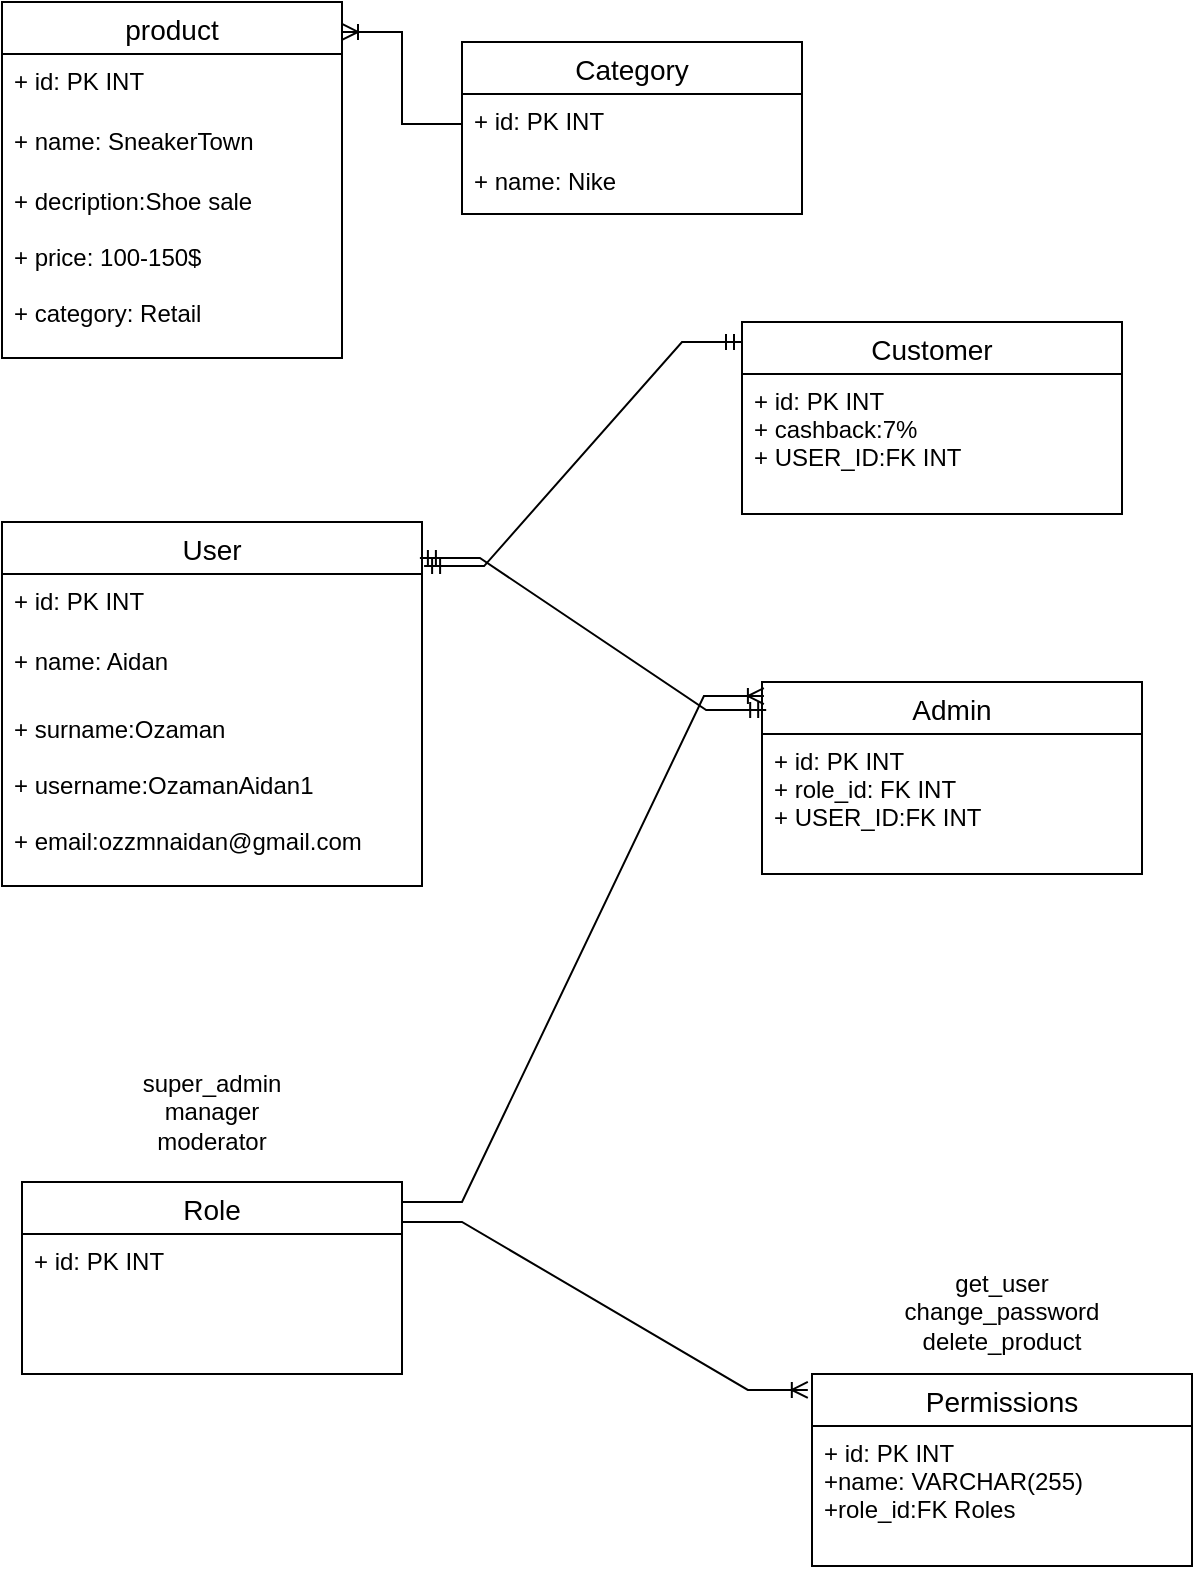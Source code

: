 <mxfile version="20.8.16" type="device"><diagram id="R2lEEEUBdFMjLlhIrx00" name="Page-1"><mxGraphModel dx="880" dy="484" grid="1" gridSize="10" guides="1" tooltips="1" connect="1" arrows="1" fold="1" page="1" pageScale="1" pageWidth="850" pageHeight="1100" math="0" shadow="0" extFonts="Permanent Marker^https://fonts.googleapis.com/css?family=Permanent+Marker"><root><mxCell id="0"/><mxCell id="1" parent="0"/><mxCell id="MLSnyZNdqDpaeL57f0Zs-5" value="product" style="swimlane;fontStyle=0;childLayout=stackLayout;horizontal=1;startSize=26;horizontalStack=0;resizeParent=1;resizeParentMax=0;resizeLast=0;collapsible=1;marginBottom=0;align=center;fontSize=14;" parent="1" vertex="1"><mxGeometry x="20" y="10" width="170" height="178" as="geometry"/></mxCell><mxCell id="MLSnyZNdqDpaeL57f0Zs-6" value="+ id: PK INT" style="text;strokeColor=none;fillColor=none;spacingLeft=4;spacingRight=4;overflow=hidden;rotatable=0;points=[[0,0.5],[1,0.5]];portConstraint=eastwest;fontSize=12;" parent="MLSnyZNdqDpaeL57f0Zs-5" vertex="1"><mxGeometry y="26" width="170" height="30" as="geometry"/></mxCell><mxCell id="MLSnyZNdqDpaeL57f0Zs-7" value="+ name: SneakerTown" style="text;strokeColor=none;fillColor=none;spacingLeft=4;spacingRight=4;overflow=hidden;rotatable=0;points=[[0,0.5],[1,0.5]];portConstraint=eastwest;fontSize=12;" parent="MLSnyZNdqDpaeL57f0Zs-5" vertex="1"><mxGeometry y="56" width="170" height="30" as="geometry"/></mxCell><mxCell id="MLSnyZNdqDpaeL57f0Zs-8" value="+ decription:Shoe sale&#10;&#10;+ price: 100-150$&#10;&#10;+ category: Retail" style="text;strokeColor=none;fillColor=none;spacingLeft=4;spacingRight=4;overflow=hidden;rotatable=0;points=[[0,0.5],[1,0.5]];portConstraint=eastwest;fontSize=12;" parent="MLSnyZNdqDpaeL57f0Zs-5" vertex="1"><mxGeometry y="86" width="170" height="92" as="geometry"/></mxCell><mxCell id="MLSnyZNdqDpaeL57f0Zs-9" value="Category" style="swimlane;fontStyle=0;childLayout=stackLayout;horizontal=1;startSize=26;horizontalStack=0;resizeParent=1;resizeParentMax=0;resizeLast=0;collapsible=1;marginBottom=0;align=center;fontSize=14;" parent="1" vertex="1"><mxGeometry x="250" y="30" width="170" height="86" as="geometry"/></mxCell><mxCell id="MLSnyZNdqDpaeL57f0Zs-10" value="+ id: PK INT" style="text;strokeColor=none;fillColor=none;spacingLeft=4;spacingRight=4;overflow=hidden;rotatable=0;points=[[0,0.5],[1,0.5]];portConstraint=eastwest;fontSize=12;" parent="MLSnyZNdqDpaeL57f0Zs-9" vertex="1"><mxGeometry y="26" width="170" height="30" as="geometry"/></mxCell><mxCell id="MLSnyZNdqDpaeL57f0Zs-11" value="+ name: Nike" style="text;strokeColor=none;fillColor=none;spacingLeft=4;spacingRight=4;overflow=hidden;rotatable=0;points=[[0,0.5],[1,0.5]];portConstraint=eastwest;fontSize=12;" parent="MLSnyZNdqDpaeL57f0Zs-9" vertex="1"><mxGeometry y="56" width="170" height="30" as="geometry"/></mxCell><mxCell id="MLSnyZNdqDpaeL57f0Zs-13" value="" style="edgeStyle=entityRelationEdgeStyle;fontSize=12;html=1;endArrow=ERoneToMany;rounded=0;entryX=1;entryY=0.084;entryDx=0;entryDy=0;entryPerimeter=0;exitX=0;exitY=0.5;exitDx=0;exitDy=0;" parent="1" source="MLSnyZNdqDpaeL57f0Zs-10" target="MLSnyZNdqDpaeL57f0Zs-5" edge="1"><mxGeometry width="100" height="100" relative="1" as="geometry"><mxPoint x="360" y="71" as="sourcePoint"/><mxPoint x="350" y="100" as="targetPoint"/></mxGeometry></mxCell><mxCell id="MLSnyZNdqDpaeL57f0Zs-14" value="User" style="swimlane;fontStyle=0;childLayout=stackLayout;horizontal=1;startSize=26;horizontalStack=0;resizeParent=1;resizeParentMax=0;resizeLast=0;collapsible=1;marginBottom=0;align=center;fontSize=14;" parent="1" vertex="1"><mxGeometry x="20" y="270" width="210" height="182" as="geometry"/></mxCell><mxCell id="MLSnyZNdqDpaeL57f0Zs-15" value="+ id: PK INT" style="text;strokeColor=none;fillColor=none;spacingLeft=4;spacingRight=4;overflow=hidden;rotatable=0;points=[[0,0.5],[1,0.5]];portConstraint=eastwest;fontSize=12;" parent="MLSnyZNdqDpaeL57f0Zs-14" vertex="1"><mxGeometry y="26" width="210" height="30" as="geometry"/></mxCell><mxCell id="MLSnyZNdqDpaeL57f0Zs-16" value="+ name: Aidan&#10;" style="text;strokeColor=none;fillColor=none;spacingLeft=4;spacingRight=4;overflow=hidden;rotatable=0;points=[[0,0.5],[1,0.5]];portConstraint=eastwest;fontSize=12;" parent="MLSnyZNdqDpaeL57f0Zs-14" vertex="1"><mxGeometry y="56" width="210" height="34" as="geometry"/></mxCell><mxCell id="MLSnyZNdqDpaeL57f0Zs-17" value="+ surname:Ozaman&#10;&#10;+ username:OzamanAidan1&#10;&#10;+ email:ozzmnaidan@gmail.com" style="text;strokeColor=none;fillColor=none;spacingLeft=4;spacingRight=4;overflow=hidden;rotatable=0;points=[[0,0.5],[1,0.5]];portConstraint=eastwest;fontSize=12;" parent="MLSnyZNdqDpaeL57f0Zs-14" vertex="1"><mxGeometry y="90" width="210" height="92" as="geometry"/></mxCell><mxCell id="MLSnyZNdqDpaeL57f0Zs-21" value="Customer" style="swimlane;fontStyle=0;childLayout=stackLayout;horizontal=1;startSize=26;horizontalStack=0;resizeParent=1;resizeParentMax=0;resizeLast=0;collapsible=1;marginBottom=0;align=center;fontSize=14;" parent="1" vertex="1"><mxGeometry x="390" y="170" width="190" height="96" as="geometry"/></mxCell><mxCell id="MLSnyZNdqDpaeL57f0Zs-22" value="+ id: PK INT&#10;+ cashback:7%&#10;+ USER_ID:FK INT&#10;&#10;" style="text;strokeColor=none;fillColor=none;spacingLeft=4;spacingRight=4;overflow=hidden;rotatable=0;points=[[0,0.5],[1,0.5]];portConstraint=eastwest;fontSize=12;" parent="MLSnyZNdqDpaeL57f0Zs-21" vertex="1"><mxGeometry y="26" width="190" height="70" as="geometry"/></mxCell><mxCell id="MLSnyZNdqDpaeL57f0Zs-25" value="" style="edgeStyle=entityRelationEdgeStyle;fontSize=12;html=1;endArrow=ERmandOne;startArrow=ERmandOne;rounded=0;entryX=0;entryY=0.104;entryDx=0;entryDy=0;entryPerimeter=0;exitX=1.005;exitY=0.121;exitDx=0;exitDy=0;exitPerimeter=0;" parent="1" edge="1" target="MLSnyZNdqDpaeL57f0Zs-21" source="MLSnyZNdqDpaeL57f0Zs-14"><mxGeometry width="100" height="100" relative="1" as="geometry"><mxPoint x="490" y="190" as="sourcePoint"/><mxPoint x="570" y="130" as="targetPoint"/></mxGeometry></mxCell><mxCell id="MLSnyZNdqDpaeL57f0Zs-26" value="Admin" style="swimlane;fontStyle=0;childLayout=stackLayout;horizontal=1;startSize=26;horizontalStack=0;resizeParent=1;resizeParentMax=0;resizeLast=0;collapsible=1;marginBottom=0;align=center;fontSize=14;" parent="1" vertex="1"><mxGeometry x="400" y="350" width="190" height="96" as="geometry"/></mxCell><mxCell id="MLSnyZNdqDpaeL57f0Zs-27" value="+ id: PK INT&#10;+ role_id: FK INT&#10;+ USER_ID:FK INT&#10;&#10;" style="text;strokeColor=none;fillColor=none;spacingLeft=4;spacingRight=4;overflow=hidden;rotatable=0;points=[[0,0.5],[1,0.5]];portConstraint=eastwest;fontSize=12;" parent="MLSnyZNdqDpaeL57f0Zs-26" vertex="1"><mxGeometry y="26" width="190" height="70" as="geometry"/></mxCell><mxCell id="MLSnyZNdqDpaeL57f0Zs-28" value="" style="edgeStyle=entityRelationEdgeStyle;fontSize=12;html=1;endArrow=ERmandOne;startArrow=ERmandOne;rounded=0;entryX=0.995;entryY=0.099;entryDx=0;entryDy=0;exitX=0.011;exitY=0.146;exitDx=0;exitDy=0;exitPerimeter=0;entryPerimeter=0;" parent="1" source="MLSnyZNdqDpaeL57f0Zs-26" target="MLSnyZNdqDpaeL57f0Zs-14" edge="1"><mxGeometry width="100" height="100" relative="1" as="geometry"><mxPoint x="440" y="350" as="sourcePoint"/><mxPoint x="560" y="210" as="targetPoint"/></mxGeometry></mxCell><mxCell id="MLSnyZNdqDpaeL57f0Zs-29" value="Role" style="swimlane;fontStyle=0;childLayout=stackLayout;horizontal=1;startSize=26;horizontalStack=0;resizeParent=1;resizeParentMax=0;resizeLast=0;collapsible=1;marginBottom=0;align=center;fontSize=14;" parent="1" vertex="1"><mxGeometry x="30" y="600" width="190" height="96" as="geometry"/></mxCell><mxCell id="MLSnyZNdqDpaeL57f0Zs-30" value="+ id: PK INT" style="text;strokeColor=none;fillColor=none;spacingLeft=4;spacingRight=4;overflow=hidden;rotatable=0;points=[[0,0.5],[1,0.5]];portConstraint=eastwest;fontSize=12;" parent="MLSnyZNdqDpaeL57f0Zs-29" vertex="1"><mxGeometry y="26" width="190" height="70" as="geometry"/></mxCell><mxCell id="MLSnyZNdqDpaeL57f0Zs-31" value="" style="edgeStyle=entityRelationEdgeStyle;fontSize=12;html=1;endArrow=ERoneToMany;rounded=0;entryX=0.005;entryY=0.073;entryDx=0;entryDy=0;entryPerimeter=0;" parent="1" edge="1" target="MLSnyZNdqDpaeL57f0Zs-26"><mxGeometry width="100" height="100" relative="1" as="geometry"><mxPoint x="220" y="610" as="sourcePoint"/><mxPoint x="630" y="370" as="targetPoint"/></mxGeometry></mxCell><mxCell id="MLSnyZNdqDpaeL57f0Zs-32" value="super_admin&lt;br&gt;manager&lt;br&gt;moderator" style="text;strokeColor=none;align=center;fillColor=none;html=1;verticalAlign=middle;whiteSpace=wrap;rounded=0;" parent="1" vertex="1"><mxGeometry x="95" y="550" width="60" height="30" as="geometry"/></mxCell><mxCell id="MLSnyZNdqDpaeL57f0Zs-33" value="Permissions" style="swimlane;fontStyle=0;childLayout=stackLayout;horizontal=1;startSize=26;horizontalStack=0;resizeParent=1;resizeParentMax=0;resizeLast=0;collapsible=1;marginBottom=0;align=center;fontSize=14;" parent="1" vertex="1"><mxGeometry x="425" y="696" width="190" height="96" as="geometry"/></mxCell><mxCell id="MLSnyZNdqDpaeL57f0Zs-34" value="+ id: PK INT&#10;+name: VARCHAR(255)&#10;+role_id:FK Roles" style="text;strokeColor=none;fillColor=none;spacingLeft=4;spacingRight=4;overflow=hidden;rotatable=0;points=[[0,0.5],[1,0.5]];portConstraint=eastwest;fontSize=12;" parent="MLSnyZNdqDpaeL57f0Zs-33" vertex="1"><mxGeometry y="26" width="190" height="70" as="geometry"/></mxCell><mxCell id="MLSnyZNdqDpaeL57f0Zs-35" value="get_user&lt;br&gt;change_password&lt;br&gt;delete_product" style="text;strokeColor=none;align=center;fillColor=none;html=1;verticalAlign=middle;whiteSpace=wrap;rounded=0;" parent="1" vertex="1"><mxGeometry x="490" y="650" width="60" height="30" as="geometry"/></mxCell><mxCell id="MLSnyZNdqDpaeL57f0Zs-36" value="" style="edgeStyle=entityRelationEdgeStyle;fontSize=12;html=1;endArrow=ERoneToMany;rounded=0;entryX=-0.011;entryY=0.083;entryDx=0;entryDy=0;entryPerimeter=0;exitX=1;exitY=0.208;exitDx=0;exitDy=0;exitPerimeter=0;" parent="1" edge="1" target="MLSnyZNdqDpaeL57f0Zs-33" source="MLSnyZNdqDpaeL57f0Zs-29"><mxGeometry width="100" height="100" relative="1" as="geometry"><mxPoint x="340" y="550" as="sourcePoint"/><mxPoint x="560" y="620" as="targetPoint"/></mxGeometry></mxCell></root></mxGraphModel></diagram></mxfile>